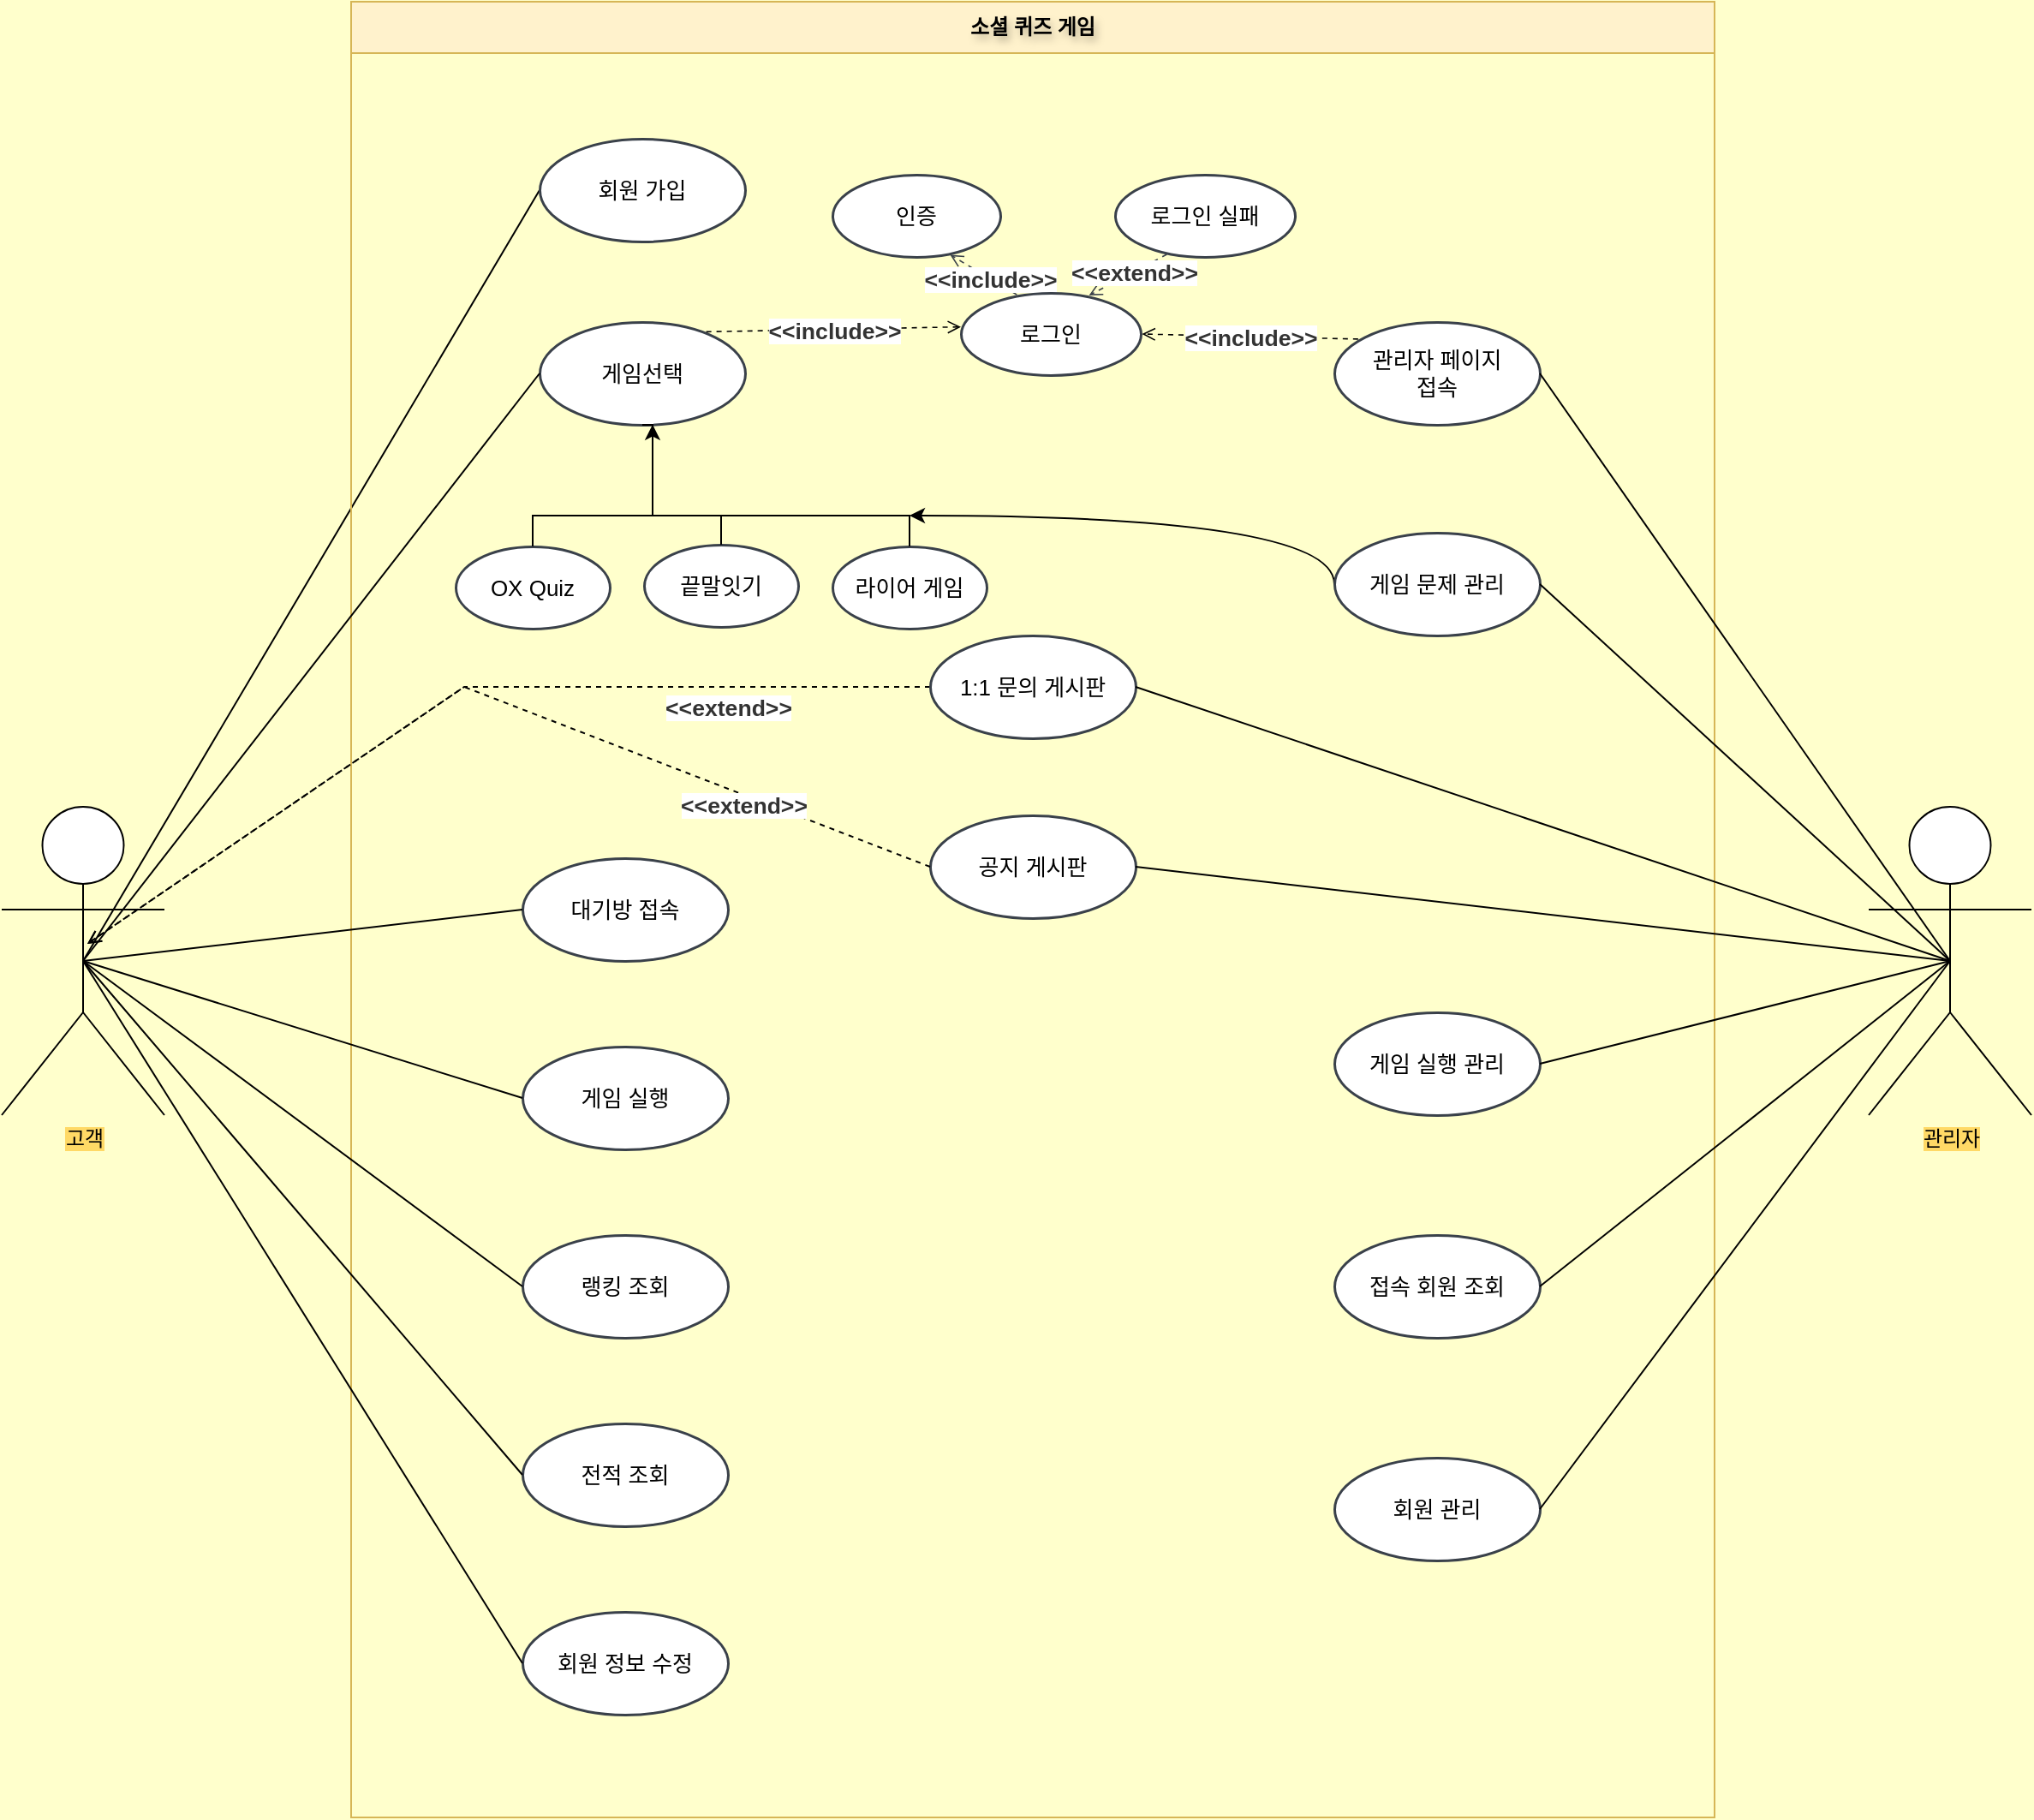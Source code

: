 <mxfile version="26.1.1">
  <diagram name="페이지-1" id="TAn7N13Jx-bnSTn3KSoC">
    <mxGraphModel dx="2220" dy="1318" grid="1" gridSize="10" guides="1" tooltips="1" connect="1" arrows="1" fold="1" page="1" pageScale="1" pageWidth="827" pageHeight="1169" background="#FFFFCC" math="0" shadow="0">
      <root>
        <mxCell id="0" />
        <mxCell id="1" parent="0" />
        <mxCell id="3FqnuOCyZMVW-b-WIu23-46" value="" style="html=1;overflow=block;blockSpacing=1;whiteSpace=wrap;container=1;pointerEvents=0;collapsible=0;recursiveResize=0;fontSize=16.7;fontFamily=Liberation Serif;spacing=0;strokeColor=#unset;fillOpacity=0;rounded=1;absoluteArcSize=1;arcSize=0;fillColor=#000000;strokeWidth=NaN;lucidId=ROJ1W-cXRblG;" vertex="1" parent="1">
          <mxGeometry x="210" y="-20" width="1105" height="1160" as="geometry" />
        </mxCell>
        <mxCell id="3FqnuOCyZMVW-b-WIu23-50" value="인증" style="html=1;overflow=block;blockSpacing=1;whiteSpace=wrap;ellipse;fontSize=13;spacing=3.8;strokeColor=#3a414a;strokeOpacity=100;fillOpacity=100;rounded=1;absoluteArcSize=1;arcSize=9;fillColor=#ffffff;strokeWidth=1.5;lucidId=~UJ1upYuK-yr;" vertex="1" parent="3FqnuOCyZMVW-b-WIu23-46">
          <mxGeometry x="485" y="191" width="98" height="48" as="geometry" />
        </mxCell>
        <mxCell id="3FqnuOCyZMVW-b-WIu23-51" value="로그인 실패" style="html=1;overflow=block;blockSpacing=1;whiteSpace=wrap;ellipse;fontSize=13;spacing=3.8;strokeColor=#3a414a;strokeOpacity=100;fillOpacity=100;rounded=1;absoluteArcSize=1;arcSize=9;fillColor=#ffffff;strokeWidth=1.5;lucidId=OVJ1k3cuD0YY;" vertex="1" parent="3FqnuOCyZMVW-b-WIu23-46">
          <mxGeometry x="650" y="191" width="105" height="48" as="geometry" />
        </mxCell>
        <mxCell id="3FqnuOCyZMVW-b-WIu23-53" value="" style="html=1;jettySize=18;whiteSpace=wrap;fontSize=13;strokeColor=#3a414a;strokeOpacity=100;dashed=1;fixDash=1;strokeWidth=0.8;rounded=0;startArrow=none;endArrow=open;exitX=0.311;exitY=0.022;exitPerimeter=0;entryX=0.701;entryY=0.973;entryPerimeter=0;lucidId=YXJ1g~EYJ.-b;" edge="1" parent="3FqnuOCyZMVW-b-WIu23-46" source="3FqnuOCyZMVW-b-WIu23-49" target="3FqnuOCyZMVW-b-WIu23-50">
          <mxGeometry width="100" height="100" relative="1" as="geometry">
            <Array as="points" />
          </mxGeometry>
        </mxCell>
        <mxCell id="3FqnuOCyZMVW-b-WIu23-54" value="&amp;lt;&amp;lt;include&amp;gt;&amp;gt;" style="text;html=1;resizable=0;labelBackgroundColor=default;align=center;verticalAlign=middle;fontStyle=1;fontColor=#333333;fontSize=13.3;" vertex="1" parent="3FqnuOCyZMVW-b-WIu23-53">
          <mxGeometry x="-0.173" relative="1" as="geometry" />
        </mxCell>
        <mxCell id="3FqnuOCyZMVW-b-WIu23-55" value="" style="html=1;jettySize=18;whiteSpace=wrap;fontSize=13;strokeColor=#3a414a;strokeOpacity=100;dashed=1;fixDash=1;strokeWidth=0.8;rounded=0;startArrow=none;endArrow=open;exitX=0.288;exitY=0.969;exitPerimeter=0;entryX=0.712;entryY=0.031;entryPerimeter=0;lucidId=NYJ1XCIDw1Rq;" edge="1" parent="3FqnuOCyZMVW-b-WIu23-46" source="3FqnuOCyZMVW-b-WIu23-51" target="3FqnuOCyZMVW-b-WIu23-49">
          <mxGeometry width="100" height="100" relative="1" as="geometry">
            <Array as="points" />
          </mxGeometry>
        </mxCell>
        <mxCell id="3FqnuOCyZMVW-b-WIu23-56" value="&amp;lt;&amp;lt;extend&amp;gt;&amp;gt;" style="text;html=1;resizable=0;labelBackgroundColor=default;align=center;verticalAlign=middle;fontStyle=1;fontColor=#333333;fontSize=13.3;" vertex="1" parent="3FqnuOCyZMVW-b-WIu23-55">
          <mxGeometry x="-0.149" relative="1" as="geometry" />
        </mxCell>
        <mxCell id="3FqnuOCyZMVW-b-WIu23-59" value="OX Quiz" style="html=1;overflow=block;blockSpacing=1;whiteSpace=wrap;ellipse;fontSize=13;spacing=3.8;strokeColor=#3a414a;strokeOpacity=100;fillOpacity=100;rounded=1;absoluteArcSize=1;arcSize=9;fillColor=#ffffff;strokeWidth=1.5;lucidId=J3J12CJmFM8S;" vertex="1" parent="3FqnuOCyZMVW-b-WIu23-46">
          <mxGeometry x="265" y="408" width="90" height="48" as="geometry" />
        </mxCell>
        <mxCell id="3FqnuOCyZMVW-b-WIu23-60" value="끝말잇기" style="html=1;overflow=block;blockSpacing=1;whiteSpace=wrap;ellipse;fontSize=13;spacing=3.8;strokeColor=#3a414a;strokeOpacity=100;fillOpacity=100;rounded=1;absoluteArcSize=1;arcSize=9;fillColor=#ffffff;strokeWidth=1.5;lucidId=83J1m8gwcz_G;" vertex="1" parent="3FqnuOCyZMVW-b-WIu23-46">
          <mxGeometry x="375" y="407" width="90" height="48" as="geometry" />
        </mxCell>
        <mxCell id="3FqnuOCyZMVW-b-WIu23-121" style="edgeStyle=orthogonalEdgeStyle;rounded=0;orthogonalLoop=1;jettySize=auto;html=1;exitX=0;exitY=0.5;exitDx=0;exitDy=0;curved=1;" edge="1" parent="3FqnuOCyZMVW-b-WIu23-46" source="3FqnuOCyZMVW-b-WIu23-65">
          <mxGeometry relative="1" as="geometry">
            <mxPoint x="530" y="390" as="targetPoint" />
            <Array as="points">
              <mxPoint x="778" y="390" />
            </Array>
          </mxGeometry>
        </mxCell>
        <mxCell id="3FqnuOCyZMVW-b-WIu23-82" value="라이어 게임" style="html=1;overflow=block;blockSpacing=1;whiteSpace=wrap;ellipse;fontSize=13;spacing=3.8;strokeColor=#3a414a;strokeOpacity=100;fillOpacity=100;rounded=1;absoluteArcSize=1;arcSize=9;fillColor=#ffffff;strokeWidth=1.5;lucidId=KHh33bSPmC2s;" vertex="1" parent="3FqnuOCyZMVW-b-WIu23-46">
          <mxGeometry x="485" y="408" width="90" height="48" as="geometry" />
        </mxCell>
        <mxCell id="3FqnuOCyZMVW-b-WIu23-98" style="rounded=0;orthogonalLoop=1;jettySize=auto;html=1;exitX=0.5;exitY=0.5;exitDx=0;exitDy=0;exitPerimeter=0;entryX=0;entryY=0.5;entryDx=0;entryDy=0;endArrow=none;startFill=0;" edge="1" parent="3FqnuOCyZMVW-b-WIu23-46" source="3FqnuOCyZMVW-b-WIu23-91" target="3FqnuOCyZMVW-b-WIu23-86">
          <mxGeometry relative="1" as="geometry" />
        </mxCell>
        <mxCell id="3FqnuOCyZMVW-b-WIu23-91" value="고객" style="shape=umlActor;verticalLabelPosition=bottom;verticalAlign=top;html=1;outlineConnect=0;labelBackgroundColor=#FFD966;" vertex="1" parent="3FqnuOCyZMVW-b-WIu23-46">
          <mxGeometry y="560" width="95" height="180" as="geometry" />
        </mxCell>
        <mxCell id="3FqnuOCyZMVW-b-WIu23-118" value="소셜 퀴즈 게임" style="swimlane;whiteSpace=wrap;html=1;fillColor=#fff2cc;strokeColor=#d6b656;startSize=30;textShadow=1;" vertex="1" parent="3FqnuOCyZMVW-b-WIu23-46">
          <mxGeometry x="204" y="90" width="796" height="1060" as="geometry" />
        </mxCell>
        <mxCell id="3FqnuOCyZMVW-b-WIu23-77" value="회원 관리" style="html=1;overflow=block;blockSpacing=1;whiteSpace=wrap;ellipse;fontSize=13;spacing=3.8;strokeColor=#3a414a;strokeOpacity=100;fillOpacity=100;rounded=1;absoluteArcSize=1;arcSize=9;fillColor=#ffffff;strokeWidth=1.5;lucidId=SFh3dxPsDS7k;" vertex="1" parent="3FqnuOCyZMVW-b-WIu23-118">
          <mxGeometry x="574" y="850" width="120" height="60" as="geometry" />
        </mxCell>
        <mxCell id="3FqnuOCyZMVW-b-WIu23-80" value="공지 게시판" style="html=1;overflow=block;blockSpacing=1;whiteSpace=wrap;ellipse;fontSize=13;spacing=3.8;strokeColor=#3a414a;strokeOpacity=100;fillOpacity=100;rounded=1;absoluteArcSize=1;arcSize=9;fillColor=#ffffff;strokeWidth=1.5;lucidId=uGh3OzBLR.cp;" vertex="1" parent="3FqnuOCyZMVW-b-WIu23-118">
          <mxGeometry x="338" y="475" width="120" height="60" as="geometry" />
        </mxCell>
        <mxCell id="3FqnuOCyZMVW-b-WIu23-79" value="접속 회원 조회" style="html=1;overflow=block;blockSpacing=1;whiteSpace=wrap;ellipse;fontSize=13;spacing=3.8;strokeColor=#3a414a;strokeOpacity=100;fillOpacity=100;rounded=1;absoluteArcSize=1;arcSize=9;fillColor=#ffffff;strokeWidth=1.5;lucidId=fGh39~cY~Sns;" vertex="1" parent="3FqnuOCyZMVW-b-WIu23-118">
          <mxGeometry x="574" y="720" width="120" height="60" as="geometry" />
        </mxCell>
        <mxCell id="3FqnuOCyZMVW-b-WIu23-78" value="게임 실행 관리" style="html=1;overflow=block;blockSpacing=1;whiteSpace=wrap;ellipse;fontSize=13;spacing=3.8;strokeColor=#3a414a;strokeOpacity=100;fillOpacity=100;rounded=1;absoluteArcSize=1;arcSize=9;fillColor=#ffffff;strokeWidth=1.5;lucidId=8Fh3Wd_DO-Hv;" vertex="1" parent="3FqnuOCyZMVW-b-WIu23-118">
          <mxGeometry x="574" y="590" width="120" height="60" as="geometry" />
        </mxCell>
        <mxCell id="3FqnuOCyZMVW-b-WIu23-63" value="게임 실행" style="html=1;overflow=block;blockSpacing=1;whiteSpace=wrap;ellipse;fontSize=13;spacing=3.8;strokeColor=#3a414a;strokeOpacity=100;fillOpacity=100;rounded=1;absoluteArcSize=1;arcSize=9;fillColor=#ffffff;strokeWidth=1.5;lucidId=v6J1DkmEYp-Z;" vertex="1" parent="3FqnuOCyZMVW-b-WIu23-118">
          <mxGeometry x="100" y="610" width="120" height="60" as="geometry" />
        </mxCell>
        <mxCell id="3FqnuOCyZMVW-b-WIu23-64" value="랭킹 조회" style="html=1;overflow=block;blockSpacing=1;whiteSpace=wrap;ellipse;fontSize=13;spacing=3.8;strokeColor=#3a414a;strokeOpacity=100;fillOpacity=100;rounded=1;absoluteArcSize=1;arcSize=9;fillColor=#ffffff;strokeWidth=1.5;lucidId=K_J10zu-~itf;" vertex="1" parent="3FqnuOCyZMVW-b-WIu23-118">
          <mxGeometry x="100" y="720" width="120" height="60" as="geometry" />
        </mxCell>
        <mxCell id="3FqnuOCyZMVW-b-WIu23-85" value="전적 조회" style="html=1;overflow=block;blockSpacing=1;whiteSpace=wrap;ellipse;fontSize=13;spacing=3.8;strokeColor=#3a414a;strokeOpacity=100;fillOpacity=100;rounded=1;absoluteArcSize=1;arcSize=9;fillColor=#ffffff;strokeWidth=1.5;lucidId=GRh32s2mr4dV;" vertex="1" parent="3FqnuOCyZMVW-b-WIu23-118">
          <mxGeometry x="100" y="830" width="120" height="60" as="geometry" />
        </mxCell>
        <mxCell id="3FqnuOCyZMVW-b-WIu23-52" value="회원 정보 수정" style="html=1;overflow=block;blockSpacing=1;whiteSpace=wrap;ellipse;fontSize=13;spacing=3.8;strokeColor=#3a414a;strokeOpacity=100;fillOpacity=100;rounded=1;absoluteArcSize=1;arcSize=9;fillColor=#ffffff;strokeWidth=1.5;lucidId=S-J1uBuFJZcr;" vertex="1" parent="3FqnuOCyZMVW-b-WIu23-118">
          <mxGeometry x="100" y="940" width="120" height="60" as="geometry" />
        </mxCell>
        <mxCell id="3FqnuOCyZMVW-b-WIu23-70" value="대기방 접속" style="html=1;overflow=block;blockSpacing=1;whiteSpace=wrap;ellipse;fontSize=13;spacing=3.8;strokeColor=#3a414a;strokeOpacity=100;fillOpacity=100;rounded=1;absoluteArcSize=1;arcSize=9;fillColor=#ffffff;strokeWidth=1.5;lucidId=eq815WAz81-n;" vertex="1" parent="3FqnuOCyZMVW-b-WIu23-118">
          <mxGeometry x="100" y="500" width="120" height="60" as="geometry" />
        </mxCell>
        <mxCell id="3FqnuOCyZMVW-b-WIu23-58" value="게임선택" style="html=1;overflow=block;blockSpacing=1;whiteSpace=wrap;ellipse;fontSize=13;spacing=3.8;strokeColor=#3a414a;strokeOpacity=100;fillOpacity=100;rounded=1;absoluteArcSize=1;arcSize=9;fillColor=#ffffff;strokeWidth=1.5;lucidId=YZJ1vA3I3vkh;" vertex="1" parent="3FqnuOCyZMVW-b-WIu23-118">
          <mxGeometry x="110" y="187" width="120" height="60" as="geometry" />
        </mxCell>
        <mxCell id="3FqnuOCyZMVW-b-WIu23-138" style="rounded=0;orthogonalLoop=1;jettySize=auto;html=1;exitX=0;exitY=0.5;exitDx=0;exitDy=0;dashed=1;endArrow=open;endFill=0;" edge="1" parent="3FqnuOCyZMVW-b-WIu23-118" source="3FqnuOCyZMVW-b-WIu23-81">
          <mxGeometry relative="1" as="geometry">
            <mxPoint x="-154" y="550" as="targetPoint" />
            <Array as="points">
              <mxPoint x="66" y="400" />
            </Array>
          </mxGeometry>
        </mxCell>
        <mxCell id="3FqnuOCyZMVW-b-WIu23-81" value="1:1 문의 게시판" style="html=1;overflow=block;blockSpacing=1;whiteSpace=wrap;ellipse;fontSize=13;spacing=3.8;strokeColor=#3a414a;strokeOpacity=100;fillOpacity=100;rounded=1;absoluteArcSize=1;arcSize=9;fillColor=#ffffff;strokeWidth=1.5;lucidId=KGh3WyuwHCPM;" vertex="1" parent="3FqnuOCyZMVW-b-WIu23-118">
          <mxGeometry x="338" y="370" width="120" height="60" as="geometry" />
        </mxCell>
        <mxCell id="3FqnuOCyZMVW-b-WIu23-86" value="회원 가입" style="html=1;overflow=block;blockSpacing=1;whiteSpace=wrap;ellipse;fontSize=13;spacing=3.8;strokeColor=#3a414a;strokeOpacity=100;fillOpacity=100;rounded=1;absoluteArcSize=1;arcSize=9;fillColor=#ffffff;strokeWidth=1.5;lucidId=4Th3R0dDhUZ1;" vertex="1" parent="3FqnuOCyZMVW-b-WIu23-118">
          <mxGeometry x="110" y="80" width="120" height="60" as="geometry" />
        </mxCell>
        <mxCell id="3FqnuOCyZMVW-b-WIu23-49" value="로그인" style="html=1;overflow=block;blockSpacing=1;whiteSpace=wrap;ellipse;fontSize=13;spacing=3.8;strokeColor=#3a414a;strokeOpacity=100;fillOpacity=100;rounded=1;absoluteArcSize=1;arcSize=9;fillColor=#ffffff;strokeWidth=1.5;lucidId=ZTJ1q10Xaa1X;" vertex="1" parent="3FqnuOCyZMVW-b-WIu23-118">
          <mxGeometry x="356" y="170" width="105" height="48" as="geometry" />
        </mxCell>
        <mxCell id="3FqnuOCyZMVW-b-WIu23-71" value="" style="html=1;jettySize=18;whiteSpace=wrap;fontSize=13;strokeOpacity=100;dashed=1;fixDash=1;strokeWidth=0.8;rounded=0;startArrow=none;endArrow=open;exitX=0.811;exitY=0.095;exitPerimeter=0;entryX=0;entryY=0.413;entryPerimeter=0;lucidId=Ivh31S14osaX;" edge="1" parent="3FqnuOCyZMVW-b-WIu23-118" source="3FqnuOCyZMVW-b-WIu23-58" target="3FqnuOCyZMVW-b-WIu23-49">
          <mxGeometry width="100" height="100" relative="1" as="geometry">
            <Array as="points" />
          </mxGeometry>
        </mxCell>
        <mxCell id="3FqnuOCyZMVW-b-WIu23-72" value="&amp;lt;&amp;lt;include&amp;gt;&amp;gt;" style="text;html=1;resizable=0;labelBackgroundColor=default;align=center;verticalAlign=middle;fontStyle=1;fontColor=#333333;fontSize=13.3;" vertex="1" parent="3FqnuOCyZMVW-b-WIu23-71">
          <mxGeometry relative="1" as="geometry" />
        </mxCell>
        <mxCell id="3FqnuOCyZMVW-b-WIu23-73" value="관리자 페이지&#xa;접속" style="html=1;overflow=block;blockSpacing=1;whiteSpace=wrap;ellipse;fontSize=13;spacing=3.8;strokeColor=#3a414a;strokeOpacity=100;fillOpacity=100;rounded=1;absoluteArcSize=1;arcSize=9;fillColor=#ffffff;strokeWidth=1.5;lucidId=7Ch3JPJu9Uv0;" vertex="1" parent="3FqnuOCyZMVW-b-WIu23-118">
          <mxGeometry x="574" y="187" width="120" height="60" as="geometry" />
        </mxCell>
        <mxCell id="3FqnuOCyZMVW-b-WIu23-75" value="" style="html=1;jettySize=18;whiteSpace=wrap;fontSize=13;strokeOpacity=100;dashed=1;fixDash=1;strokeWidth=0.8;rounded=0;startArrow=none;endArrow=open;exitX=0.116;exitY=0.166;exitPerimeter=0;entryX=1.007;entryY=0.5;entryPerimeter=0;lucidId=XDh3Lcemo43s;" edge="1" parent="3FqnuOCyZMVW-b-WIu23-118" source="3FqnuOCyZMVW-b-WIu23-73" target="3FqnuOCyZMVW-b-WIu23-49">
          <mxGeometry width="100" height="100" relative="1" as="geometry">
            <Array as="points" />
          </mxGeometry>
        </mxCell>
        <mxCell id="3FqnuOCyZMVW-b-WIu23-76" value="&amp;lt;&amp;lt;include&amp;gt;&amp;gt;" style="text;html=1;resizable=0;labelBackgroundColor=default;align=center;verticalAlign=middle;fontStyle=1;fontColor=#333333;fontSize=13.3;" vertex="1" parent="3FqnuOCyZMVW-b-WIu23-75">
          <mxGeometry relative="1" as="geometry" />
        </mxCell>
        <mxCell id="3FqnuOCyZMVW-b-WIu23-139" style="rounded=0;orthogonalLoop=1;jettySize=auto;html=1;exitX=0;exitY=0.5;exitDx=0;exitDy=0;dashed=1;endArrow=open;endFill=0;" edge="1" parent="3FqnuOCyZMVW-b-WIu23-118">
          <mxGeometry relative="1" as="geometry">
            <mxPoint x="-154" y="550" as="targetPoint" />
            <mxPoint x="338" y="505" as="sourcePoint" />
            <Array as="points">
              <mxPoint x="66" y="400" />
            </Array>
          </mxGeometry>
        </mxCell>
        <mxCell id="3FqnuOCyZMVW-b-WIu23-65" value="게임 문제 관리" style="html=1;overflow=block;blockSpacing=1;whiteSpace=wrap;ellipse;fontSize=13;spacing=3.8;strokeColor=#3a414a;strokeOpacity=100;fillOpacity=100;rounded=1;absoluteArcSize=1;arcSize=9;fillColor=#ffffff;strokeWidth=1.5;lucidId=ji81i.-1Eet3;" vertex="1" parent="3FqnuOCyZMVW-b-WIu23-118">
          <mxGeometry x="574" y="310" width="120" height="60" as="geometry" />
        </mxCell>
        <mxCell id="3FqnuOCyZMVW-b-WIu23-101" style="edgeStyle=none;rounded=0;orthogonalLoop=1;jettySize=auto;html=1;exitX=0.5;exitY=0.5;exitDx=0;exitDy=0;exitPerimeter=0;entryX=0;entryY=0.5;entryDx=0;entryDy=0;endArrow=none;startFill=0;" edge="1" parent="3FqnuOCyZMVW-b-WIu23-46" source="3FqnuOCyZMVW-b-WIu23-91" target="3FqnuOCyZMVW-b-WIu23-63">
          <mxGeometry relative="1" as="geometry" />
        </mxCell>
        <mxCell id="3FqnuOCyZMVW-b-WIu23-102" style="edgeStyle=none;rounded=0;orthogonalLoop=1;jettySize=auto;html=1;exitX=0.5;exitY=0.5;exitDx=0;exitDy=0;exitPerimeter=0;entryX=0;entryY=0.5;entryDx=0;entryDy=0;endArrow=none;startFill=0;" edge="1" parent="3FqnuOCyZMVW-b-WIu23-46" source="3FqnuOCyZMVW-b-WIu23-91" target="3FqnuOCyZMVW-b-WIu23-64">
          <mxGeometry relative="1" as="geometry" />
        </mxCell>
        <mxCell id="3FqnuOCyZMVW-b-WIu23-103" style="edgeStyle=none;rounded=0;orthogonalLoop=1;jettySize=auto;html=1;exitX=0.5;exitY=0.5;exitDx=0;exitDy=0;exitPerimeter=0;entryX=0;entryY=0.5;entryDx=0;entryDy=0;endArrow=none;startFill=0;" edge="1" parent="3FqnuOCyZMVW-b-WIu23-46" source="3FqnuOCyZMVW-b-WIu23-91" target="3FqnuOCyZMVW-b-WIu23-85">
          <mxGeometry relative="1" as="geometry" />
        </mxCell>
        <mxCell id="3FqnuOCyZMVW-b-WIu23-117" style="rounded=0;orthogonalLoop=1;jettySize=auto;html=1;exitX=0.5;exitY=0.5;exitDx=0;exitDy=0;exitPerimeter=0;entryX=0;entryY=0.5;entryDx=0;entryDy=0;endArrow=none;startFill=0;" edge="1" parent="3FqnuOCyZMVW-b-WIu23-46" source="3FqnuOCyZMVW-b-WIu23-91" target="3FqnuOCyZMVW-b-WIu23-52">
          <mxGeometry relative="1" as="geometry" />
        </mxCell>
        <mxCell id="3FqnuOCyZMVW-b-WIu23-100" style="edgeStyle=none;rounded=0;orthogonalLoop=1;jettySize=auto;html=1;exitX=0.5;exitY=0.5;exitDx=0;exitDy=0;exitPerimeter=0;entryX=0;entryY=0.5;entryDx=0;entryDy=0;endArrow=none;startFill=0;" edge="1" parent="3FqnuOCyZMVW-b-WIu23-46" source="3FqnuOCyZMVW-b-WIu23-91" target="3FqnuOCyZMVW-b-WIu23-70">
          <mxGeometry relative="1" as="geometry" />
        </mxCell>
        <mxCell id="3FqnuOCyZMVW-b-WIu23-99" style="rounded=0;orthogonalLoop=1;jettySize=auto;html=1;exitX=0.5;exitY=0.5;exitDx=0;exitDy=0;exitPerimeter=0;entryX=0;entryY=0.5;entryDx=0;entryDy=0;endArrow=none;startFill=0;" edge="1" parent="3FqnuOCyZMVW-b-WIu23-46" source="3FqnuOCyZMVW-b-WIu23-91" target="3FqnuOCyZMVW-b-WIu23-58">
          <mxGeometry relative="1" as="geometry" />
        </mxCell>
        <mxCell id="3FqnuOCyZMVW-b-WIu23-114" style="edgeStyle=orthogonalEdgeStyle;rounded=0;orthogonalLoop=1;jettySize=auto;html=1;exitX=0.5;exitY=0;exitDx=0;exitDy=0;entryX=0.5;entryY=1;entryDx=0;entryDy=0;endArrow=none;startFill=0;" edge="1" parent="3FqnuOCyZMVW-b-WIu23-46" source="3FqnuOCyZMVW-b-WIu23-82" target="3FqnuOCyZMVW-b-WIu23-58">
          <mxGeometry relative="1" as="geometry">
            <Array as="points">
              <mxPoint x="530" y="390" />
              <mxPoint x="380" y="390" />
              <mxPoint x="380" y="337" />
            </Array>
          </mxGeometry>
        </mxCell>
        <mxCell id="3FqnuOCyZMVW-b-WIu23-116" style="edgeStyle=orthogonalEdgeStyle;rounded=0;orthogonalLoop=1;jettySize=auto;html=1;exitX=0.5;exitY=0;exitDx=0;exitDy=0;" edge="1" parent="3FqnuOCyZMVW-b-WIu23-46" source="3FqnuOCyZMVW-b-WIu23-59" target="3FqnuOCyZMVW-b-WIu23-58">
          <mxGeometry relative="1" as="geometry">
            <Array as="points">
              <mxPoint x="310" y="390" />
              <mxPoint x="380" y="390" />
            </Array>
          </mxGeometry>
        </mxCell>
        <mxCell id="3FqnuOCyZMVW-b-WIu23-131" value="&amp;lt;&amp;lt;extend&amp;gt;&amp;gt;" style="text;html=1;resizable=0;labelBackgroundColor=default;align=center;verticalAlign=middle;fontStyle=1;fontColor=#333333;fontSize=13.3;" vertex="1" parent="3FqnuOCyZMVW-b-WIu23-46">
          <mxGeometry x="601.999" y="267.284" as="geometry">
            <mxPoint x="-178" y="234" as="offset" />
          </mxGeometry>
        </mxCell>
        <mxCell id="3FqnuOCyZMVW-b-WIu23-134" style="edgeStyle=orthogonalEdgeStyle;rounded=0;orthogonalLoop=1;jettySize=auto;html=1;exitX=0;exitY=0;exitDx=0;exitDy=0;" edge="1" parent="3FqnuOCyZMVW-b-WIu23-46" source="3FqnuOCyZMVW-b-WIu23-131" target="3FqnuOCyZMVW-b-WIu23-131">
          <mxGeometry relative="1" as="geometry" />
        </mxCell>
        <mxCell id="3FqnuOCyZMVW-b-WIu23-141" style="edgeStyle=orthogonalEdgeStyle;rounded=0;orthogonalLoop=1;jettySize=auto;html=1;endArrow=none;startFill=0;" edge="1" parent="3FqnuOCyZMVW-b-WIu23-46" source="3FqnuOCyZMVW-b-WIu23-60">
          <mxGeometry relative="1" as="geometry">
            <mxPoint x="380" y="340" as="targetPoint" />
            <Array as="points">
              <mxPoint x="420" y="390" />
              <mxPoint x="380" y="390" />
            </Array>
          </mxGeometry>
        </mxCell>
        <mxCell id="3FqnuOCyZMVW-b-WIu23-108" style="edgeStyle=none;rounded=0;orthogonalLoop=1;jettySize=auto;html=1;exitX=0.5;exitY=0.5;exitDx=0;exitDy=0;exitPerimeter=0;entryX=1;entryY=0.5;entryDx=0;entryDy=0;endArrow=none;startFill=0;" edge="1" parent="1" source="3FqnuOCyZMVW-b-WIu23-95" target="3FqnuOCyZMVW-b-WIu23-78">
          <mxGeometry relative="1" as="geometry" />
        </mxCell>
        <mxCell id="3FqnuOCyZMVW-b-WIu23-109" style="edgeStyle=none;rounded=0;orthogonalLoop=1;jettySize=auto;html=1;exitX=0.5;exitY=0.5;exitDx=0;exitDy=0;exitPerimeter=0;entryX=1;entryY=0.5;entryDx=0;entryDy=0;endArrow=none;startFill=0;" edge="1" parent="1" source="3FqnuOCyZMVW-b-WIu23-95" target="3FqnuOCyZMVW-b-WIu23-79">
          <mxGeometry relative="1" as="geometry" />
        </mxCell>
        <mxCell id="3FqnuOCyZMVW-b-WIu23-110" style="edgeStyle=none;rounded=0;orthogonalLoop=1;jettySize=auto;html=1;exitX=0.5;exitY=0.5;exitDx=0;exitDy=0;exitPerimeter=0;entryX=1;entryY=0.5;entryDx=0;entryDy=0;endArrow=none;startFill=0;" edge="1" parent="1" source="3FqnuOCyZMVW-b-WIu23-95" target="3FqnuOCyZMVW-b-WIu23-80">
          <mxGeometry relative="1" as="geometry" />
        </mxCell>
        <mxCell id="3FqnuOCyZMVW-b-WIu23-111" style="edgeStyle=none;rounded=0;orthogonalLoop=1;jettySize=auto;html=1;exitX=0.5;exitY=0.5;exitDx=0;exitDy=0;exitPerimeter=0;entryX=1;entryY=0.5;entryDx=0;entryDy=0;endArrow=none;startFill=0;" edge="1" parent="1" source="3FqnuOCyZMVW-b-WIu23-95" target="3FqnuOCyZMVW-b-WIu23-81">
          <mxGeometry relative="1" as="geometry" />
        </mxCell>
        <mxCell id="3FqnuOCyZMVW-b-WIu23-95" value="관리자" style="shape=umlActor;verticalLabelPosition=bottom;verticalAlign=top;html=1;outlineConnect=0;labelBackgroundColor=#FFD966;" vertex="1" parent="1">
          <mxGeometry x="1300" y="540" width="95" height="180" as="geometry" />
        </mxCell>
        <mxCell id="3FqnuOCyZMVW-b-WIu23-106" style="edgeStyle=none;rounded=0;orthogonalLoop=1;jettySize=auto;html=1;entryX=1;entryY=0.5;entryDx=0;entryDy=0;exitX=0.5;exitY=0.5;exitDx=0;exitDy=0;exitPerimeter=0;endArrow=none;startFill=0;" edge="1" parent="1" source="3FqnuOCyZMVW-b-WIu23-95" target="3FqnuOCyZMVW-b-WIu23-77">
          <mxGeometry relative="1" as="geometry" />
        </mxCell>
        <mxCell id="3FqnuOCyZMVW-b-WIu23-105" style="edgeStyle=none;rounded=0;orthogonalLoop=1;jettySize=auto;html=1;exitX=0.5;exitY=0.5;exitDx=0;exitDy=0;entryX=1;entryY=0.5;entryDx=0;entryDy=0;exitPerimeter=0;endArrow=none;startFill=0;" edge="1" parent="1" source="3FqnuOCyZMVW-b-WIu23-95" target="3FqnuOCyZMVW-b-WIu23-65">
          <mxGeometry relative="1" as="geometry" />
        </mxCell>
        <mxCell id="3FqnuOCyZMVW-b-WIu23-104" style="edgeStyle=none;rounded=0;orthogonalLoop=1;jettySize=auto;html=1;exitX=0.5;exitY=0.5;exitDx=0;exitDy=0;entryX=1;entryY=0.5;entryDx=0;entryDy=0;exitPerimeter=0;endArrow=none;startFill=0;" edge="1" parent="1" source="3FqnuOCyZMVW-b-WIu23-95" target="3FqnuOCyZMVW-b-WIu23-73">
          <mxGeometry relative="1" as="geometry" />
        </mxCell>
        <mxCell id="3FqnuOCyZMVW-b-WIu23-140" value="&amp;lt;&amp;lt;extend&amp;gt;&amp;gt;" style="text;html=1;resizable=0;labelBackgroundColor=default;align=center;verticalAlign=middle;fontStyle=1;fontColor=#333333;fontSize=13.3;" vertex="1" parent="1">
          <mxGeometry x="880.447" y="242.298" as="geometry">
            <mxPoint x="-238" y="296" as="offset" />
          </mxGeometry>
        </mxCell>
      </root>
    </mxGraphModel>
  </diagram>
</mxfile>
